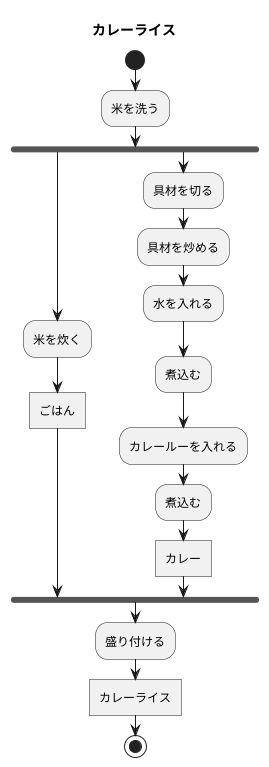 @startuml  7章練習_ACカレーライス
title カレーライス
start
:米を洗う;
fork
:米を炊く;
:ごはん]
fork again
:具材を切る;
:具材を炒める;
:水を入れる;
:煮込む;
:カレールーを入れる;
:煮込む;
:カレー]
end fork
:盛り付ける;
:カレーライス]
stop
@enduml
